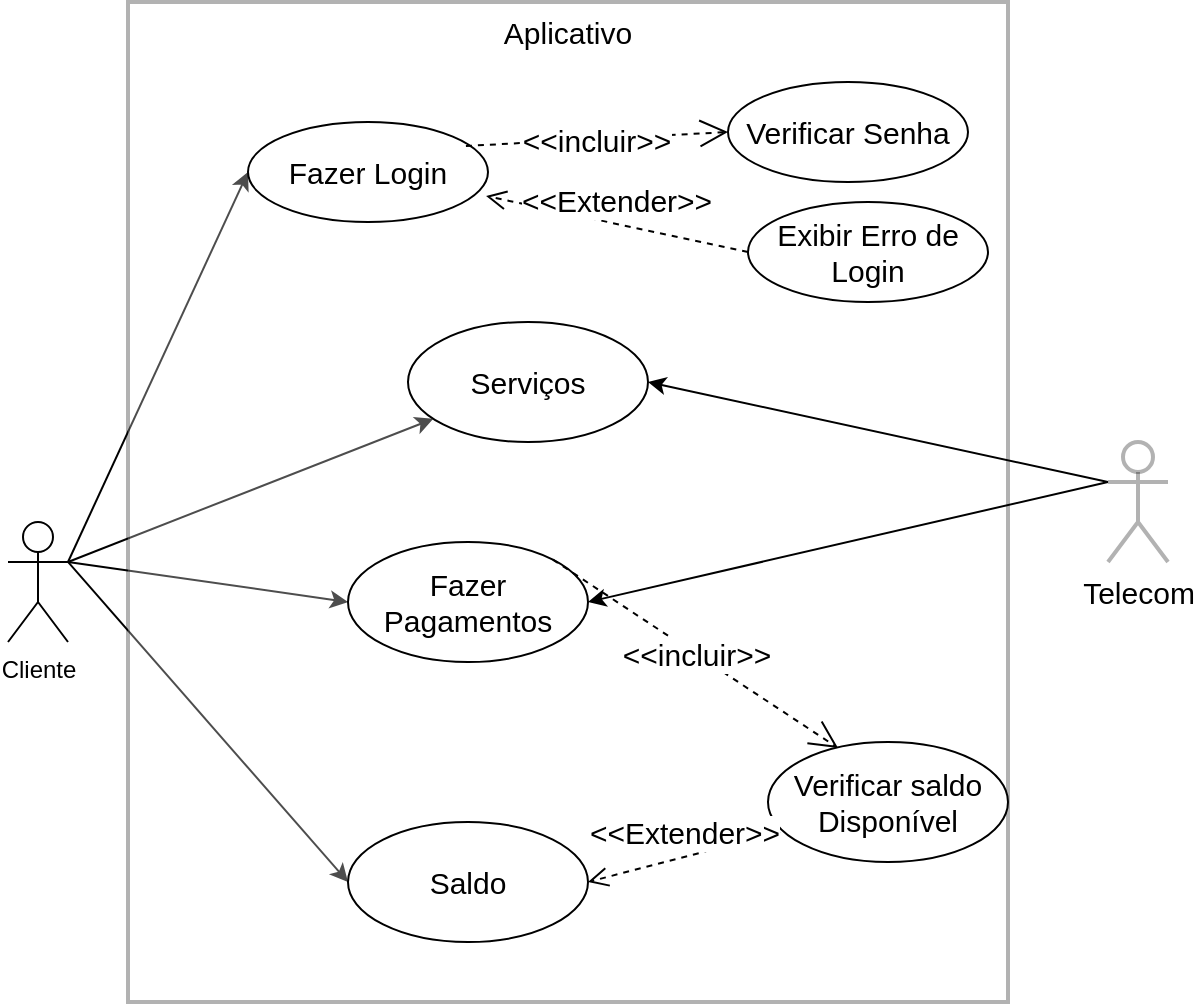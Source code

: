 <mxfile version="19.0.0" type="device"><diagram id="8vnxLPvtpIIheufKis7d" name="Page-1"><mxGraphModel dx="2006" dy="1925" grid="1" gridSize="10" guides="1" tooltips="1" connect="1" arrows="1" fold="1" page="1" pageScale="1" pageWidth="827" pageHeight="1169" math="0" shadow="0"><root><mxCell id="0"/><mxCell id="1" parent="0"/><mxCell id="wmRnampS1PpjBisrqJ7G-11" value="" style="rounded=0;orthogonalLoop=1;jettySize=auto;html=1;fontSize=15;exitX=1;exitY=0.333;exitDx=0;exitDy=0;exitPerimeter=0;" edge="1" parent="1" source="wmRnampS1PpjBisrqJ7G-1" target="wmRnampS1PpjBisrqJ7G-10"><mxGeometry relative="1" as="geometry"/></mxCell><mxCell id="wmRnampS1PpjBisrqJ7G-13" style="rounded=0;orthogonalLoop=1;jettySize=auto;html=1;exitX=1;exitY=0.333;exitDx=0;exitDy=0;exitPerimeter=0;entryX=0;entryY=0.5;entryDx=0;entryDy=0;fontSize=15;" edge="1" parent="1" source="wmRnampS1PpjBisrqJ7G-1" target="wmRnampS1PpjBisrqJ7G-12"><mxGeometry relative="1" as="geometry"/></mxCell><mxCell id="wmRnampS1PpjBisrqJ7G-18" style="edgeStyle=none;rounded=0;orthogonalLoop=1;jettySize=auto;html=1;exitX=1;exitY=0.333;exitDx=0;exitDy=0;exitPerimeter=0;entryX=0;entryY=0.5;entryDx=0;entryDy=0;labelBorderColor=none;fontSize=15;elbow=vertical;" edge="1" parent="1" source="wmRnampS1PpjBisrqJ7G-1" target="wmRnampS1PpjBisrqJ7G-6"><mxGeometry relative="1" as="geometry"/></mxCell><mxCell id="wmRnampS1PpjBisrqJ7G-34" style="edgeStyle=none;rounded=0;orthogonalLoop=1;jettySize=auto;html=1;exitX=1;exitY=0.333;exitDx=0;exitDy=0;exitPerimeter=0;entryX=0;entryY=0.5;entryDx=0;entryDy=0;labelBorderColor=none;fontSize=15;elbow=vertical;" edge="1" parent="1" source="wmRnampS1PpjBisrqJ7G-1" target="wmRnampS1PpjBisrqJ7G-33"><mxGeometry relative="1" as="geometry"/></mxCell><mxCell id="wmRnampS1PpjBisrqJ7G-1" value="Cliente" style="shape=umlActor;verticalLabelPosition=bottom;verticalAlign=top;html=1;" vertex="1" parent="1"><mxGeometry x="20" y="240" width="30" height="60" as="geometry"/></mxCell><mxCell id="wmRnampS1PpjBisrqJ7G-2" value="Aplicativo" style="rounded=0;whiteSpace=wrap;html=1;gradientColor=none;fillColor=default;labelBackgroundColor=default;strokeWidth=2;perimeterSpacing=1;opacity=30;verticalAlign=top;fontSize=15;" vertex="1" parent="1"><mxGeometry x="80" y="-20" width="440" height="500" as="geometry"/></mxCell><mxCell id="wmRnampS1PpjBisrqJ7G-6" value="Fazer Login" style="ellipse;whiteSpace=wrap;html=1;verticalAlign=middle;fillColor=rgb(255, 255, 255);strokeColor=rgb(0, 0, 0);fontColor=rgb(0, 0, 0);fontSize=15;" vertex="1" parent="1"><mxGeometry x="140" y="40" width="120" height="50" as="geometry"/></mxCell><mxCell id="wmRnampS1PpjBisrqJ7G-10" value="Serviços" style="ellipse;whiteSpace=wrap;html=1;verticalAlign=middle;fillColor=rgb(255, 255, 255);strokeColor=rgb(0, 0, 0);fontColor=rgb(0, 0, 0);fontSize=15;" vertex="1" parent="1"><mxGeometry x="220" y="140" width="120" height="60" as="geometry"/></mxCell><mxCell id="wmRnampS1PpjBisrqJ7G-12" value="Fazer Pagamentos" style="ellipse;whiteSpace=wrap;html=1;verticalAlign=middle;fillColor=rgb(255, 255, 255);strokeColor=rgb(0, 0, 0);fontColor=rgb(0, 0, 0);fontSize=15;" vertex="1" parent="1"><mxGeometry x="190" y="250" width="120" height="60" as="geometry"/></mxCell><mxCell id="wmRnampS1PpjBisrqJ7G-21" style="edgeStyle=none;rounded=0;orthogonalLoop=1;jettySize=auto;html=1;exitX=0;exitY=0.333;exitDx=0;exitDy=0;exitPerimeter=0;labelBorderColor=none;fontSize=15;elbow=vertical;entryX=1;entryY=0.5;entryDx=0;entryDy=0;" edge="1" parent="1" source="wmRnampS1PpjBisrqJ7G-20" target="wmRnampS1PpjBisrqJ7G-12"><mxGeometry relative="1" as="geometry"/></mxCell><mxCell id="wmRnampS1PpjBisrqJ7G-22" style="edgeStyle=none;rounded=0;orthogonalLoop=1;jettySize=auto;html=1;exitX=0;exitY=0.333;exitDx=0;exitDy=0;exitPerimeter=0;entryX=1;entryY=0.5;entryDx=0;entryDy=0;labelBorderColor=none;fontSize=15;elbow=vertical;" edge="1" parent="1" source="wmRnampS1PpjBisrqJ7G-20" target="wmRnampS1PpjBisrqJ7G-10"><mxGeometry relative="1" as="geometry"/></mxCell><mxCell id="wmRnampS1PpjBisrqJ7G-20" value="Telecom" style="shape=umlActor;verticalLabelPosition=bottom;verticalAlign=top;html=1;labelBackgroundColor=default;fontSize=15;strokeWidth=2;fillColor=default;gradientColor=none;opacity=30;" vertex="1" parent="1"><mxGeometry x="570" y="200" width="30" height="60" as="geometry"/></mxCell><mxCell id="wmRnampS1PpjBisrqJ7G-24" value="Verificar Senha" style="ellipse;whiteSpace=wrap;html=1;verticalAlign=middle;fillColor=rgb(255, 255, 255);strokeColor=rgb(0, 0, 0);fontColor=rgb(0, 0, 0);fontSize=15;" vertex="1" parent="1"><mxGeometry x="380" y="20" width="120" height="50" as="geometry"/></mxCell><mxCell id="wmRnampS1PpjBisrqJ7G-26" value="&amp;lt;&amp;lt;incluir&amp;gt;&amp;gt;" style="endArrow=open;endSize=12;dashed=1;html=1;rounded=0;labelBorderColor=none;fontSize=15;elbow=vertical;exitX=0.908;exitY=0.24;exitDx=0;exitDy=0;entryX=0;entryY=0.5;entryDx=0;entryDy=0;exitPerimeter=0;" edge="1" parent="1" source="wmRnampS1PpjBisrqJ7G-6" target="wmRnampS1PpjBisrqJ7G-24"><mxGeometry width="160" relative="1" as="geometry"><mxPoint x="350" y="200" as="sourcePoint"/><mxPoint x="510" y="200" as="targetPoint"/></mxGeometry></mxCell><mxCell id="wmRnampS1PpjBisrqJ7G-28" value="Exibir Erro de Login" style="ellipse;whiteSpace=wrap;html=1;verticalAlign=middle;fillColor=rgb(255, 255, 255);strokeColor=rgb(0, 0, 0);fontColor=rgb(0, 0, 0);fontSize=15;" vertex="1" parent="1"><mxGeometry x="390" y="80" width="120" height="50" as="geometry"/></mxCell><mxCell id="wmRnampS1PpjBisrqJ7G-29" value="&amp;lt;&amp;lt;Extender&amp;gt;&amp;gt;" style="html=1;verticalAlign=bottom;endArrow=open;dashed=1;endSize=8;rounded=0;labelBorderColor=none;fontSize=15;elbow=vertical;exitX=0;exitY=0.5;exitDx=0;exitDy=0;entryX=0.992;entryY=0.74;entryDx=0;entryDy=0;entryPerimeter=0;" edge="1" parent="1" source="wmRnampS1PpjBisrqJ7G-28" target="wmRnampS1PpjBisrqJ7G-6"><mxGeometry relative="1" as="geometry"><mxPoint x="370" y="200" as="sourcePoint"/><mxPoint x="290" y="200" as="targetPoint"/></mxGeometry></mxCell><mxCell id="wmRnampS1PpjBisrqJ7G-30" value="Verificar saldo Disponível" style="ellipse;whiteSpace=wrap;html=1;verticalAlign=middle;fillColor=rgb(255, 255, 255);strokeColor=rgb(0, 0, 0);fontColor=rgb(0, 0, 0);fontSize=15;" vertex="1" parent="1"><mxGeometry x="400" y="350" width="120" height="60" as="geometry"/></mxCell><mxCell id="wmRnampS1PpjBisrqJ7G-31" value="&amp;lt;&amp;lt;incluir&amp;gt;&amp;gt;" style="endArrow=open;endSize=12;dashed=1;html=1;rounded=0;labelBorderColor=none;fontSize=15;elbow=vertical;exitX=1;exitY=0;exitDx=0;exitDy=0;entryX=0.292;entryY=0.05;entryDx=0;entryDy=0;entryPerimeter=0;" edge="1" parent="1" source="wmRnampS1PpjBisrqJ7G-12" target="wmRnampS1PpjBisrqJ7G-30"><mxGeometry width="160" relative="1" as="geometry"><mxPoint x="310.0" y="310" as="sourcePoint"/><mxPoint x="401.04" y="273" as="targetPoint"/></mxGeometry></mxCell><mxCell id="wmRnampS1PpjBisrqJ7G-32" value="&amp;lt;&amp;lt;Extender&amp;gt;&amp;gt;" style="html=1;verticalAlign=bottom;endArrow=open;dashed=1;endSize=8;rounded=0;labelBorderColor=none;fontSize=15;elbow=vertical;exitX=0.05;exitY=0.75;exitDx=0;exitDy=0;entryX=1;entryY=0.5;entryDx=0;entryDy=0;exitPerimeter=0;" edge="1" parent="1" source="wmRnampS1PpjBisrqJ7G-30" target="wmRnampS1PpjBisrqJ7G-33"><mxGeometry relative="1" as="geometry"><mxPoint x="370" y="388" as="sourcePoint"/><mxPoint x="279.04" y="360" as="targetPoint"/></mxGeometry></mxCell><mxCell id="wmRnampS1PpjBisrqJ7G-33" value="Saldo" style="ellipse;whiteSpace=wrap;html=1;verticalAlign=middle;fillColor=rgb(255, 255, 255);strokeColor=rgb(0, 0, 0);fontColor=rgb(0, 0, 0);fontSize=15;" vertex="1" parent="1"><mxGeometry x="190" y="390" width="120" height="60" as="geometry"/></mxCell></root></mxGraphModel></diagram></mxfile>